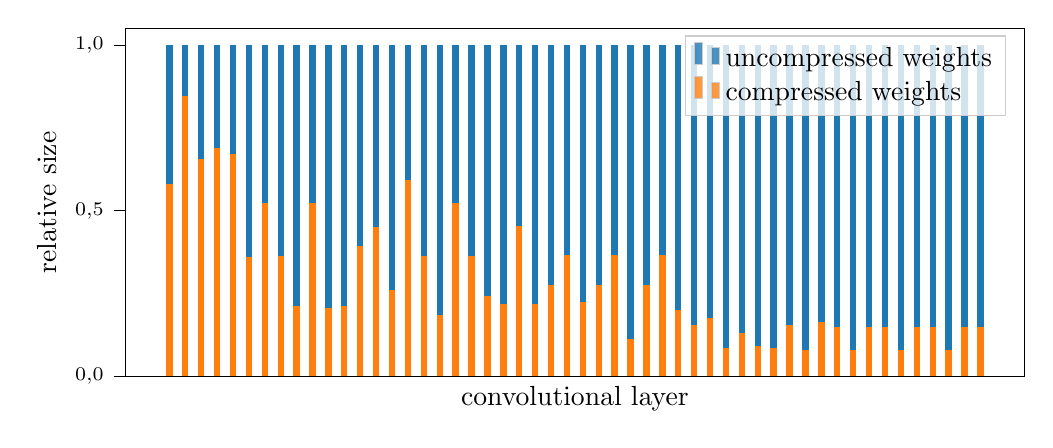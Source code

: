 % This file was created with tikzplotlib v0.10.1.
\begin{tikzpicture}

\definecolor{darkgray176}{RGB}{176,176,176}
\definecolor{darkorange25512714}{RGB}{255,127,14}
\definecolor{lightgray204}{RGB}{204,204,204}
\definecolor{steelblue31119180}{RGB}{31,119,180}

\begin{axis}[
height=6cm,
legend cell align={left},
legend style={fill opacity=0.8, draw opacity=1, text opacity=1, draw=lightgray204},
tick align=outside,
tick pos=left,
width=13cm,
x grid style={darkgray176},
xlabel={convolutional layer},
xmin=-13.85, xmax=268.85,
xtick style={color=black},
xmajorticks=false,
y grid style={darkgray176},
ylabel={relative size},
ymin=0.0, ymax=1.05,
ytick style={color=black},
y tick label style={
    font=\scriptsize,
    /pgf/number format/.cd,
    use comma,
    fixed,
    fixed zerofill,
    precision=1,
    scaled ticks=false,
    /tikz/.cd
  },
]
\draw[draw=none,fill=steelblue31119180] (axis cs:-1.0,0.0) rectangle (axis cs:1.0,1.0);
\addlegendimage{ybar,ybar legend,draw=none,fill=steelblue31119180}
\addlegendentry{uncompressed weights}

\draw[draw=none,fill=steelblue31119180] (axis cs:4.0,0.0) rectangle (axis cs:6.0,1.0);
\draw[draw=none,fill=steelblue31119180] (axis cs:9.0,0.0) rectangle (axis cs:11.0,1.0);
\draw[draw=none,fill=steelblue31119180] (axis cs:14.0,0.0) rectangle (axis cs:16.0,1.0);
\draw[draw=none,fill=steelblue31119180] (axis cs:19.0,0.0) rectangle (axis cs:21.0,1.0);
\draw[draw=none,fill=steelblue31119180] (axis cs:24.0,0.0) rectangle (axis cs:26.0,1.0);
\draw[draw=none,fill=steelblue31119180] (axis cs:29.0,0.0) rectangle (axis cs:31.0,1.0);
\draw[draw=none,fill=steelblue31119180] (axis cs:34.0,0.0) rectangle (axis cs:36.0,1.0);
\draw[draw=none,fill=steelblue31119180] (axis cs:39.0,0.0) rectangle (axis cs:41.0,1.0);
\draw[draw=none,fill=steelblue31119180] (axis cs:44.0,0.0) rectangle (axis cs:46.0,1.0);
\draw[draw=none,fill=steelblue31119180] (axis cs:49.0,0.0) rectangle (axis cs:51.0,1.0);
\draw[draw=none,fill=steelblue31119180] (axis cs:54.0,0.0) rectangle (axis cs:56.0,1.0);
\draw[draw=none,fill=steelblue31119180] (axis cs:59.0,0.0) rectangle (axis cs:61.0,1.0);
\draw[draw=none,fill=steelblue31119180] (axis cs:64.0,0.0) rectangle (axis cs:66.0,1.0);
\draw[draw=none,fill=steelblue31119180] (axis cs:69.0,0.0) rectangle (axis cs:71.0,1.0);
\draw[draw=none,fill=steelblue31119180] (axis cs:74.0,0.0) rectangle (axis cs:76.0,1.0);
\draw[draw=none,fill=steelblue31119180] (axis cs:79.0,0.0) rectangle (axis cs:81.0,1.0);
\draw[draw=none,fill=steelblue31119180] (axis cs:84.0,0.0) rectangle (axis cs:86.0,1.0);
\draw[draw=none,fill=steelblue31119180] (axis cs:89.0,0.0) rectangle (axis cs:91.0,1.0);
\draw[draw=none,fill=steelblue31119180] (axis cs:94.0,0.0) rectangle (axis cs:96.0,1.0);
\draw[draw=none,fill=steelblue31119180] (axis cs:99.0,0.0) rectangle (axis cs:101.0,1.0);
\draw[draw=none,fill=steelblue31119180] (axis cs:104.0,0.0) rectangle (axis cs:106.0,1.0);
\draw[draw=none,fill=steelblue31119180] (axis cs:109.0,0.0) rectangle (axis cs:111.0,1.0);
\draw[draw=none,fill=steelblue31119180] (axis cs:114.0,0.0) rectangle (axis cs:116.0,1.0);
\draw[draw=none,fill=steelblue31119180] (axis cs:119.0,0.0) rectangle (axis cs:121.0,1.0);
\draw[draw=none,fill=steelblue31119180] (axis cs:124.0,0.0) rectangle (axis cs:126.0,1.0);
\draw[draw=none,fill=steelblue31119180] (axis cs:129.0,0.0) rectangle (axis cs:131.0,1.0);
\draw[draw=none,fill=steelblue31119180] (axis cs:134.0,0.0) rectangle (axis cs:136.0,1.0);
\draw[draw=none,fill=steelblue31119180] (axis cs:139.0,0.0) rectangle (axis cs:141.0,1.0);
\draw[draw=none,fill=steelblue31119180] (axis cs:144.0,0.0) rectangle (axis cs:146.0,1.0);
\draw[draw=none,fill=steelblue31119180] (axis cs:149.0,0.0) rectangle (axis cs:151.0,1.0);
\draw[draw=none,fill=steelblue31119180] (axis cs:154.0,0.0) rectangle (axis cs:156.0,1.0);
\draw[draw=none,fill=steelblue31119180] (axis cs:159.0,0.0) rectangle (axis cs:161.0,1.0);
\draw[draw=none,fill=steelblue31119180] (axis cs:164.0,0.0) rectangle (axis cs:166.0,1.0);
\draw[draw=none,fill=steelblue31119180] (axis cs:169.0,0.0) rectangle (axis cs:171.0,1.0);
\draw[draw=none,fill=steelblue31119180] (axis cs:174.0,0.0) rectangle (axis cs:176.0,1.0);
\draw[draw=none,fill=steelblue31119180] (axis cs:179.0,0.0) rectangle (axis cs:181.0,1.0);
\draw[draw=none,fill=steelblue31119180] (axis cs:184.0,0.0) rectangle (axis cs:186.0,1.0);
\draw[draw=none,fill=steelblue31119180] (axis cs:189.0,0.0) rectangle (axis cs:191.0,1.0);
\draw[draw=none,fill=steelblue31119180] (axis cs:194.0,0.0) rectangle (axis cs:196.0,1.0);
\draw[draw=none,fill=steelblue31119180] (axis cs:199.0,0.0) rectangle (axis cs:201.0,1.0);
\draw[draw=none,fill=steelblue31119180] (axis cs:204.0,0.0) rectangle (axis cs:206.0,1.0);
\draw[draw=none,fill=steelblue31119180] (axis cs:209.0,0.0) rectangle (axis cs:211.0,1.0);
\draw[draw=none,fill=steelblue31119180] (axis cs:214.0,0.0) rectangle (axis cs:216.0,1.0);
\draw[draw=none,fill=steelblue31119180] (axis cs:219.0,0.0) rectangle (axis cs:221.0,1.0);
\draw[draw=none,fill=steelblue31119180] (axis cs:224.0,0.0) rectangle (axis cs:226.0,1.0);
\draw[draw=none,fill=steelblue31119180] (axis cs:229.0,0.0) rectangle (axis cs:231.0,1.0);
\draw[draw=none,fill=steelblue31119180] (axis cs:234.0,0.0) rectangle (axis cs:236.0,1.0);
\draw[draw=none,fill=steelblue31119180] (axis cs:239.0,0.0) rectangle (axis cs:241.0,1.0);
\draw[draw=none,fill=steelblue31119180] (axis cs:244.0,0.0) rectangle (axis cs:246.0,1.0);
\draw[draw=none,fill=steelblue31119180] (axis cs:249.0,0.0) rectangle (axis cs:251.0,1.0);
\draw[draw=none,fill=steelblue31119180] (axis cs:254.0,0.0) rectangle (axis cs:256.0,1.0);
\draw[draw=none,fill=darkorange25512714] (axis cs:-1.0,0.0) rectangle (axis cs:1.0,0.582);
\addlegendimage{ybar,ybar legend,draw=none,fill=darkorange25512714}
\addlegendentry{compressed weights}

\draw[draw=none,fill=darkorange25512714] (axis cs:4.0,0.0) rectangle (axis cs:6.0,0.847);
\draw[draw=none,fill=darkorange25512714] (axis cs:9.0,0.0) rectangle (axis cs:11.0,0.656);
\draw[draw=none,fill=darkorange25512714] (axis cs:14.0,0.0) rectangle (axis cs:16.0,0.69);
\draw[draw=none,fill=darkorange25512714] (axis cs:19.0,0.0) rectangle (axis cs:21.0,0.671);
\draw[draw=none,fill=darkorange25512714] (axis cs:24.0,0.0) rectangle (axis cs:26.0,0.361);
\draw[draw=none,fill=darkorange25512714] (axis cs:29.0,0.0) rectangle (axis cs:31.0,0.523);
\draw[draw=none,fill=darkorange25512714] (axis cs:34.0,0.0) rectangle (axis cs:36.0,0.362);
\draw[draw=none,fill=darkorange25512714] (axis cs:39.0,0.0) rectangle (axis cs:41.0,0.212);
\draw[draw=none,fill=darkorange25512714] (axis cs:44.0,0.0) rectangle (axis cs:46.0,0.523);
\draw[draw=none,fill=darkorange25512714] (axis cs:49.0,0.0) rectangle (axis cs:51.0,0.207);
\draw[draw=none,fill=darkorange25512714] (axis cs:54.0,0.0) rectangle (axis cs:56.0,0.212);
\draw[draw=none,fill=darkorange25512714] (axis cs:59.0,0.0) rectangle (axis cs:61.0,0.392);
\draw[draw=none,fill=darkorange25512714] (axis cs:64.0,0.0) rectangle (axis cs:66.0,0.451);
\draw[draw=none,fill=darkorange25512714] (axis cs:69.0,0.0) rectangle (axis cs:71.0,0.262);
\draw[draw=none,fill=darkorange25512714] (axis cs:74.0,0.0) rectangle (axis cs:76.0,0.593);
\draw[draw=none,fill=darkorange25512714] (axis cs:79.0,0.0) rectangle (axis cs:81.0,0.362);
\draw[draw=none,fill=darkorange25512714] (axis cs:84.0,0.0) rectangle (axis cs:86.0,0.186);
\draw[draw=none,fill=darkorange25512714] (axis cs:89.0,0.0) rectangle (axis cs:91.0,0.523);
\draw[draw=none,fill=darkorange25512714] (axis cs:94.0,0.0) rectangle (axis cs:96.0,0.362);
\draw[draw=none,fill=darkorange25512714] (axis cs:99.0,0.0) rectangle (axis cs:101.0,0.243);
\draw[draw=none,fill=darkorange25512714] (axis cs:104.0,0.0) rectangle (axis cs:106.0,0.218);
\draw[draw=none,fill=darkorange25512714] (axis cs:109.0,0.0) rectangle (axis cs:111.0,0.455);
\draw[draw=none,fill=darkorange25512714] (axis cs:114.0,0.0) rectangle (axis cs:116.0,0.218);
\draw[draw=none,fill=darkorange25512714] (axis cs:119.0,0.0) rectangle (axis cs:121.0,0.275);
\draw[draw=none,fill=darkorange25512714] (axis cs:124.0,0.0) rectangle (axis cs:126.0,0.365);
\draw[draw=none,fill=darkorange25512714] (axis cs:129.0,0.0) rectangle (axis cs:131.0,0.225);
\draw[draw=none,fill=darkorange25512714] (axis cs:134.0,0.0) rectangle (axis cs:136.0,0.275);
\draw[draw=none,fill=darkorange25512714] (axis cs:139.0,0.0) rectangle (axis cs:141.0,0.365);
\draw[draw=none,fill=darkorange25512714] (axis cs:144.0,0.0) rectangle (axis cs:146.0,0.112);
\draw[draw=none,fill=darkorange25512714] (axis cs:149.0,0.0) rectangle (axis cs:151.0,0.275);
\draw[draw=none,fill=darkorange25512714] (axis cs:154.0,0.0) rectangle (axis cs:156.0,0.365);
\draw[draw=none,fill=darkorange25512714] (axis cs:159.0,0.0) rectangle (axis cs:161.0,0.2);
\draw[draw=none,fill=darkorange25512714] (axis cs:164.0,0.0) rectangle (axis cs:166.0,0.156);
\draw[draw=none,fill=darkorange25512714] (axis cs:169.0,0.0) rectangle (axis cs:171.0,0.176);
\draw[draw=none,fill=darkorange25512714] (axis cs:174.0,0.0) rectangle (axis cs:176.0,0.087);
\draw[draw=none,fill=darkorange25512714] (axis cs:179.0,0.0) rectangle (axis cs:181.0,0.131);
\draw[draw=none,fill=darkorange25512714] (axis cs:184.0,0.0) rectangle (axis cs:186.0,0.093);
\draw[draw=none,fill=darkorange25512714] (axis cs:189.0,0.0) rectangle (axis cs:191.0,0.087);
\draw[draw=none,fill=darkorange25512714] (axis cs:194.0,0.0) rectangle (axis cs:196.0,0.156);
\draw[draw=none,fill=darkorange25512714] (axis cs:199.0,0.0) rectangle (axis cs:201.0,0.079);
\draw[draw=none,fill=darkorange25512714] (axis cs:204.0,0.0) rectangle (axis cs:206.0,0.163);
\draw[draw=none,fill=darkorange25512714] (axis cs:209.0,0.0) rectangle (axis cs:211.0,0.15);
\draw[draw=none,fill=darkorange25512714] (axis cs:214.0,0.0) rectangle (axis cs:216.0,0.081);
\draw[draw=none,fill=darkorange25512714] (axis cs:219.0,0.0) rectangle (axis cs:221.0,0.15);
\draw[draw=none,fill=darkorange25512714] (axis cs:224.0,0.0) rectangle (axis cs:226.0,0.15);
\draw[draw=none,fill=darkorange25512714] (axis cs:229.0,0.0) rectangle (axis cs:231.0,0.081);
\draw[draw=none,fill=darkorange25512714] (axis cs:234.0,0.0) rectangle (axis cs:236.0,0.15);
\draw[draw=none,fill=darkorange25512714] (axis cs:239.0,0.0) rectangle (axis cs:241.0,0.15);
\draw[draw=none,fill=darkorange25512714] (axis cs:244.0,0.0) rectangle (axis cs:246.0,0.081);
\draw[draw=none,fill=darkorange25512714] (axis cs:249.0,0.0) rectangle (axis cs:251.0,0.15);
\draw[draw=none,fill=darkorange25512714] (axis cs:254.0,0.0) rectangle (axis cs:256.0,0.15);
\end{axis}

\end{tikzpicture}
